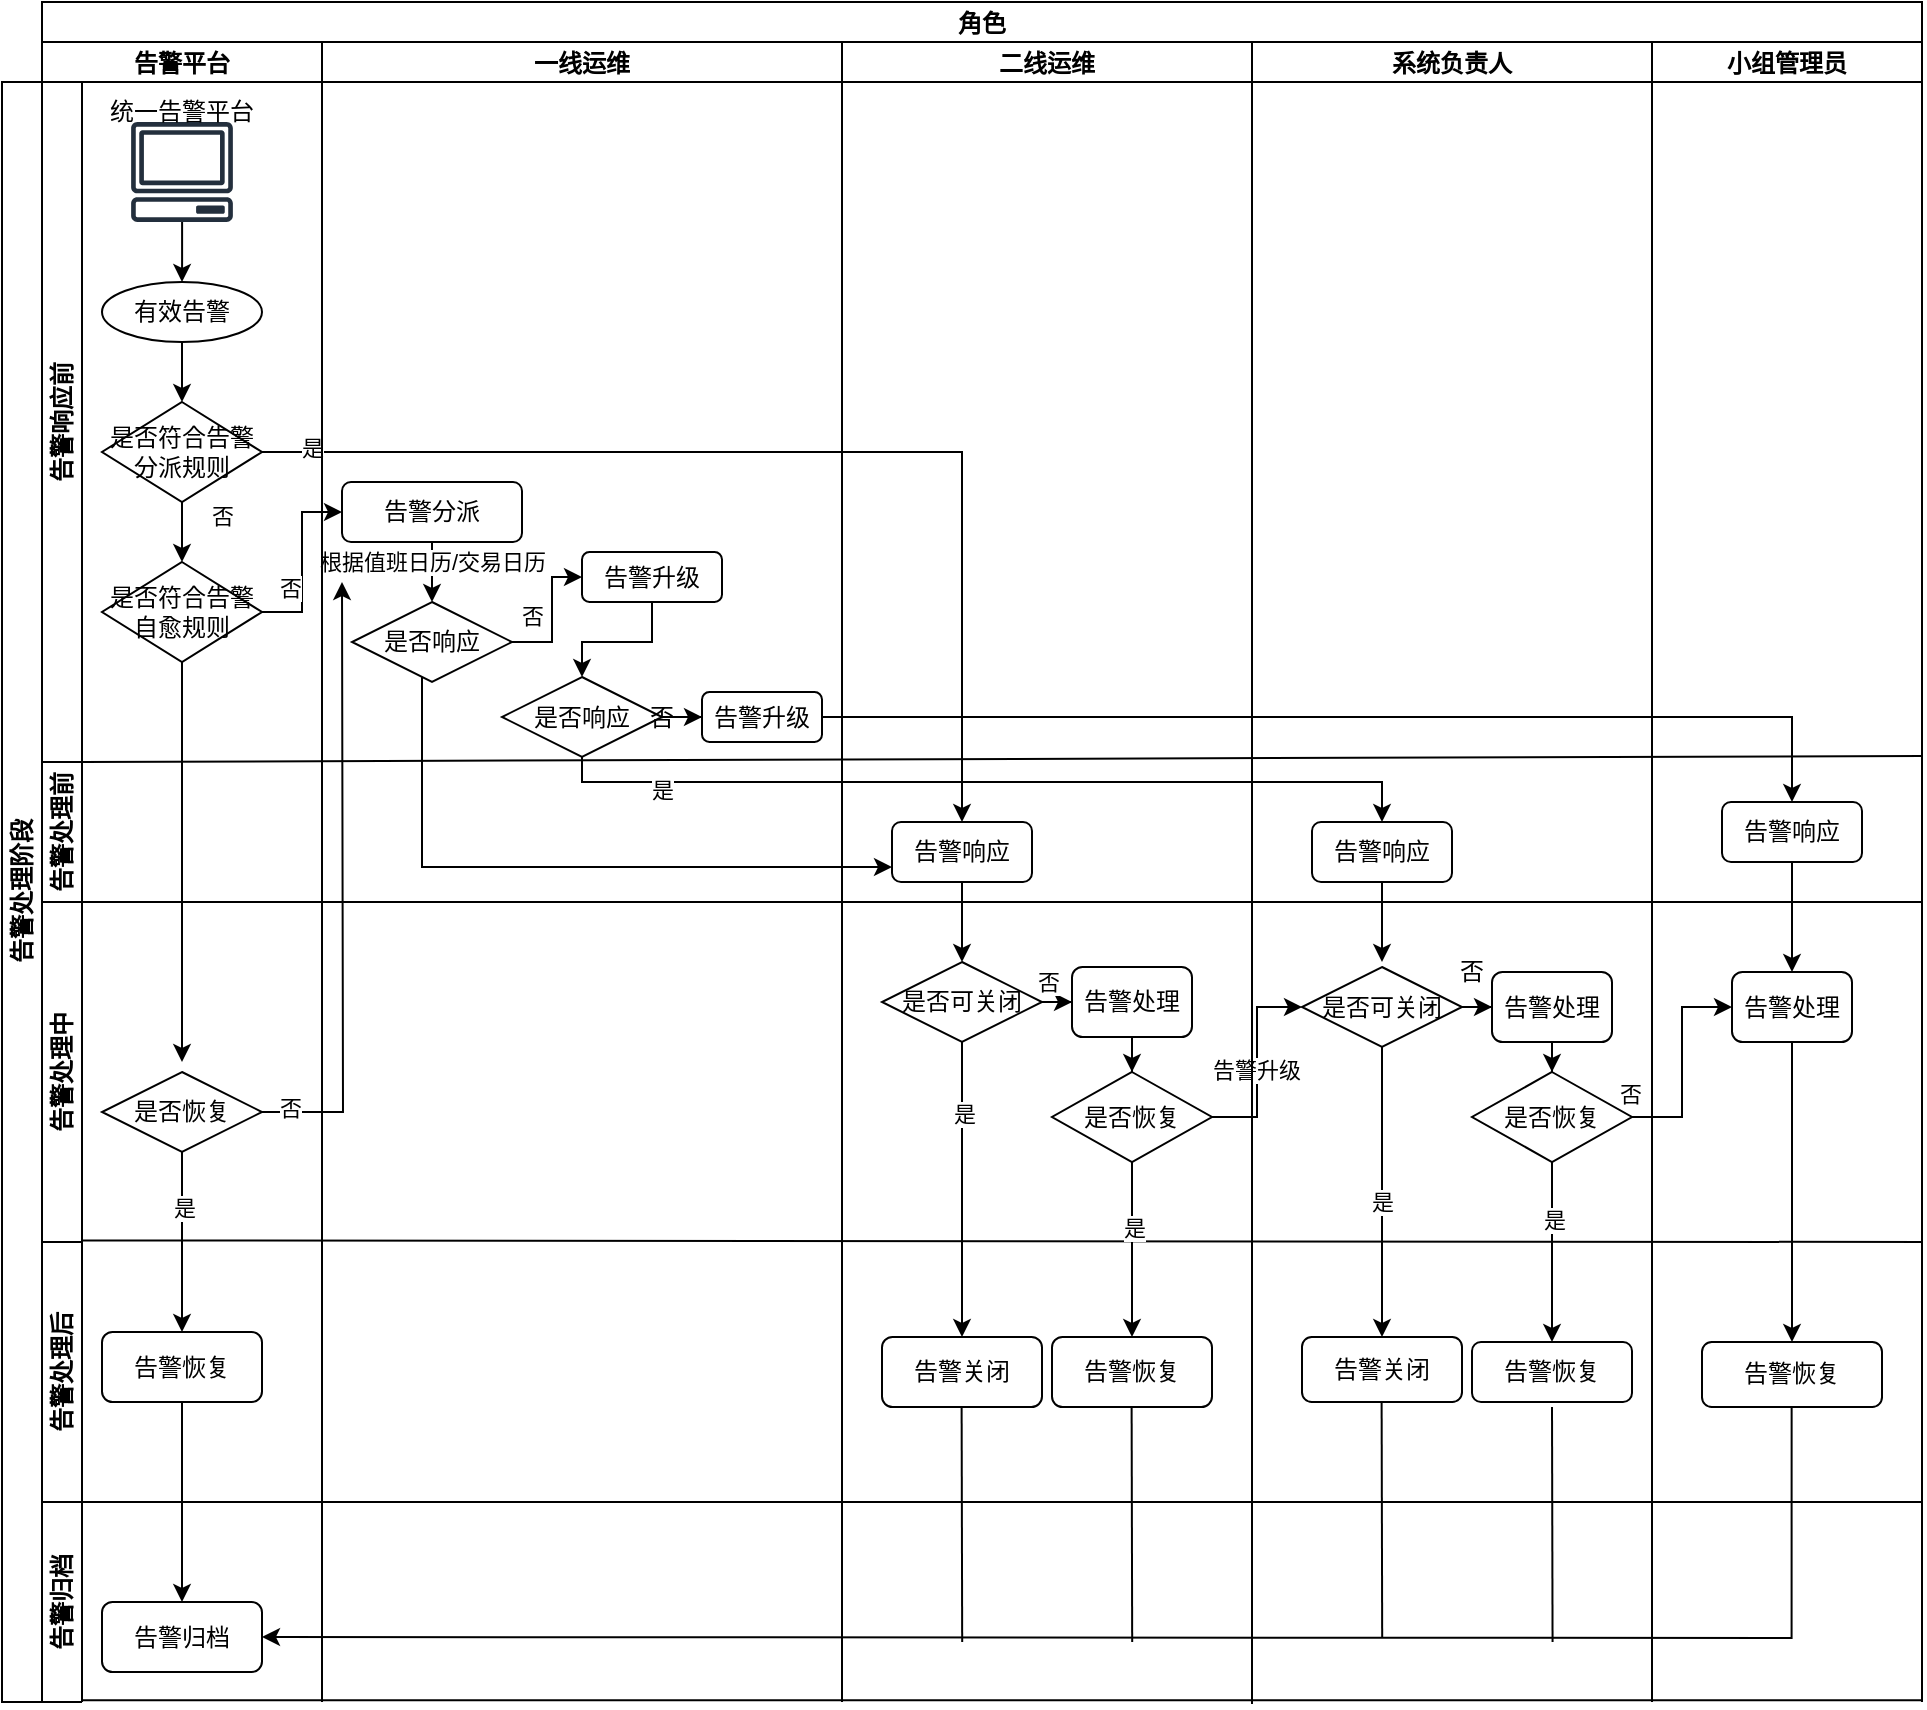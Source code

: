 <mxfile version="24.2.3" type="github">
  <diagram name="第 1 页" id="wJhEwYLGdn9J4YAYP4-m">
    <mxGraphModel dx="1990" dy="927" grid="1" gridSize="10" guides="1" tooltips="1" connect="1" arrows="1" fold="1" page="1" pageScale="1" pageWidth="1169" pageHeight="1654" math="0" shadow="0">
      <root>
        <mxCell id="0" />
        <mxCell id="1" parent="0" />
        <mxCell id="CXjMhIONld0SCUVlDwSR-1" value="角色" style="swimlane;" parent="1" vertex="1">
          <mxGeometry x="280" y="200" width="940" height="20" as="geometry" />
        </mxCell>
        <mxCell id="CXjMhIONld0SCUVlDwSR-2" value="告警处理阶段" style="swimlane;childLayout=stackLayout;resizeParent=1;resizeParentMax=0;horizontal=0;startSize=20;horizontalStack=0;html=1;" parent="1" vertex="1" collapsed="1">
          <mxGeometry x="260" y="240" width="20" height="810" as="geometry">
            <mxRectangle x="80" y="320" width="480" height="30" as="alternateBounds" />
          </mxGeometry>
        </mxCell>
        <mxCell id="CXjMhIONld0SCUVlDwSR-3" value="告警平台" style="swimlane;" parent="1" vertex="1">
          <mxGeometry x="280" y="220" width="140" height="20" as="geometry" />
        </mxCell>
        <mxCell id="CXjMhIONld0SCUVlDwSR-5" value="二线运维" style="swimlane;startSize=23;" parent="1" vertex="1">
          <mxGeometry x="680" y="220" width="205" height="20" as="geometry" />
        </mxCell>
        <mxCell id="CXjMhIONld0SCUVlDwSR-6" value="小组管理员" style="swimlane;startSize=23;" parent="1" vertex="1">
          <mxGeometry x="1085" y="220" width="135" height="20" as="geometry" />
        </mxCell>
        <mxCell id="CXjMhIONld0SCUVlDwSR-20" value="告警响应前" style="swimlane;horizontal=0;whiteSpace=wrap;html=1;startSize=23;" parent="1" vertex="1">
          <mxGeometry x="280" y="240" width="20" height="340" as="geometry" />
        </mxCell>
        <mxCell id="CXjMhIONld0SCUVlDwSR-21" value="告警处理前" style="swimlane;horizontal=0;whiteSpace=wrap;html=1;startSize=23;" parent="1" vertex="1">
          <mxGeometry x="280" y="580" width="20" height="70" as="geometry" />
        </mxCell>
        <mxCell id="CXjMhIONld0SCUVlDwSR-22" value="告警处理中" style="swimlane;horizontal=0;whiteSpace=wrap;html=1;startSize=23;" parent="1" vertex="1">
          <mxGeometry x="280" y="650" width="20" height="170" as="geometry" />
        </mxCell>
        <mxCell id="CXjMhIONld0SCUVlDwSR-23" value="告警处理后" style="swimlane;horizontal=0;whiteSpace=wrap;html=1;startSize=23;" parent="1" vertex="1">
          <mxGeometry x="280" y="820" width="20" height="130" as="geometry" />
        </mxCell>
        <mxCell id="RKpKivzAUTmtEg0wPXKK-10" style="edgeStyle=orthogonalEdgeStyle;rounded=0;orthogonalLoop=1;jettySize=auto;html=1;entryX=0.5;entryY=0;entryDx=0;entryDy=0;" edge="1" parent="1" source="CXjMhIONld0SCUVlDwSR-24" target="CXjMhIONld0SCUVlDwSR-25">
          <mxGeometry relative="1" as="geometry" />
        </mxCell>
        <mxCell id="CXjMhIONld0SCUVlDwSR-24" value="有效告警" style="ellipse;whiteSpace=wrap;html=1;" parent="1" vertex="1">
          <mxGeometry x="310" y="340" width="80" height="30" as="geometry" />
        </mxCell>
        <mxCell id="CXjMhIONld0SCUVlDwSR-30" style="edgeStyle=orthogonalEdgeStyle;rounded=0;orthogonalLoop=1;jettySize=auto;html=1;entryX=0.5;entryY=0;entryDx=0;entryDy=0;" parent="1" source="CXjMhIONld0SCUVlDwSR-25" target="CXjMhIONld0SCUVlDwSR-29" edge="1">
          <mxGeometry relative="1" as="geometry" />
        </mxCell>
        <mxCell id="CXjMhIONld0SCUVlDwSR-31" value="是" style="edgeLabel;html=1;align=center;verticalAlign=middle;resizable=0;points=[];" parent="CXjMhIONld0SCUVlDwSR-30" vertex="1" connectable="0">
          <mxGeometry x="-0.908" y="2" relative="1" as="geometry">
            <mxPoint as="offset" />
          </mxGeometry>
        </mxCell>
        <mxCell id="RKpKivzAUTmtEg0wPXKK-13" style="edgeStyle=orthogonalEdgeStyle;rounded=0;orthogonalLoop=1;jettySize=auto;html=1;entryX=0.5;entryY=0;entryDx=0;entryDy=0;" edge="1" parent="1" source="CXjMhIONld0SCUVlDwSR-25" target="CXjMhIONld0SCUVlDwSR-26">
          <mxGeometry relative="1" as="geometry" />
        </mxCell>
        <mxCell id="CXjMhIONld0SCUVlDwSR-25" value="是否符合告警分派规则" style="rhombus;whiteSpace=wrap;html=1;" parent="1" vertex="1">
          <mxGeometry x="310" y="400" width="80" height="50" as="geometry" />
        </mxCell>
        <mxCell id="CXjMhIONld0SCUVlDwSR-39" value="" style="edgeStyle=orthogonalEdgeStyle;rounded=0;orthogonalLoop=1;jettySize=auto;html=1;entryX=0;entryY=0.5;entryDx=0;entryDy=0;" parent="1" source="CXjMhIONld0SCUVlDwSR-26" target="CXjMhIONld0SCUVlDwSR-38" edge="1">
          <mxGeometry relative="1" as="geometry" />
        </mxCell>
        <mxCell id="CXjMhIONld0SCUVlDwSR-44" value="否" style="edgeLabel;html=1;align=center;verticalAlign=middle;resizable=0;points=[];" parent="CXjMhIONld0SCUVlDwSR-39" vertex="1" connectable="0">
          <mxGeometry x="-0.257" y="1" relative="1" as="geometry">
            <mxPoint x="-5" y="1" as="offset" />
          </mxGeometry>
        </mxCell>
        <mxCell id="RKpKivzAUTmtEg0wPXKK-48" style="edgeStyle=orthogonalEdgeStyle;rounded=0;orthogonalLoop=1;jettySize=auto;html=1;" edge="1" parent="1" source="CXjMhIONld0SCUVlDwSR-26">
          <mxGeometry relative="1" as="geometry">
            <mxPoint x="350" y="730" as="targetPoint" />
          </mxGeometry>
        </mxCell>
        <mxCell id="CXjMhIONld0SCUVlDwSR-26" value="是否符合告警自愈规则" style="rhombus;whiteSpace=wrap;html=1;" parent="1" vertex="1">
          <mxGeometry x="310" y="480" width="80" height="50" as="geometry" />
        </mxCell>
        <mxCell id="CXjMhIONld0SCUVlDwSR-35" value="" style="edgeStyle=orthogonalEdgeStyle;rounded=0;orthogonalLoop=1;jettySize=auto;html=1;" parent="1" source="CXjMhIONld0SCUVlDwSR-29" edge="1">
          <mxGeometry relative="1" as="geometry">
            <mxPoint x="740" y="680" as="targetPoint" />
          </mxGeometry>
        </mxCell>
        <mxCell id="CXjMhIONld0SCUVlDwSR-29" value="告警响应" style="rounded=1;whiteSpace=wrap;html=1;" parent="1" vertex="1">
          <mxGeometry x="705" y="610" width="70" height="30" as="geometry" />
        </mxCell>
        <mxCell id="CXjMhIONld0SCUVlDwSR-33" style="edgeStyle=orthogonalEdgeStyle;rounded=0;orthogonalLoop=1;jettySize=auto;html=1;exitX=0.5;exitY=1;exitDx=0;exitDy=0;" parent="1" source="CXjMhIONld0SCUVlDwSR-21" target="CXjMhIONld0SCUVlDwSR-21" edge="1">
          <mxGeometry relative="1" as="geometry" />
        </mxCell>
        <mxCell id="CXjMhIONld0SCUVlDwSR-51" value="" style="edgeStyle=orthogonalEdgeStyle;rounded=0;orthogonalLoop=1;jettySize=auto;html=1;" parent="1" source="CXjMhIONld0SCUVlDwSR-38" target="CXjMhIONld0SCUVlDwSR-48" edge="1">
          <mxGeometry relative="1" as="geometry" />
        </mxCell>
        <mxCell id="CXjMhIONld0SCUVlDwSR-55" value="根据值班日历/交易日历" style="edgeLabel;html=1;align=center;verticalAlign=middle;resizable=0;points=[];" parent="CXjMhIONld0SCUVlDwSR-51" vertex="1" connectable="0">
          <mxGeometry x="-0.619" relative="1" as="geometry">
            <mxPoint as="offset" />
          </mxGeometry>
        </mxCell>
        <mxCell id="CXjMhIONld0SCUVlDwSR-38" value="告警分派" style="whiteSpace=wrap;html=1;rounded=1;" parent="1" vertex="1">
          <mxGeometry x="430" y="440" width="90" height="30" as="geometry" />
        </mxCell>
        <mxCell id="RKpKivzAUTmtEg0wPXKK-90" value="" style="edgeStyle=orthogonalEdgeStyle;rounded=0;orthogonalLoop=1;jettySize=auto;html=1;" edge="1" parent="1" source="CXjMhIONld0SCUVlDwSR-42" target="RKpKivzAUTmtEg0wPXKK-89">
          <mxGeometry relative="1" as="geometry" />
        </mxCell>
        <mxCell id="CXjMhIONld0SCUVlDwSR-42" value="告警恢复" style="rounded=1;whiteSpace=wrap;html=1;" parent="1" vertex="1">
          <mxGeometry x="310" y="865" width="80" height="35" as="geometry" />
        </mxCell>
        <mxCell id="RKpKivzAUTmtEg0wPXKK-62" value="" style="edgeStyle=orthogonalEdgeStyle;rounded=0;orthogonalLoop=1;jettySize=auto;html=1;" edge="1" parent="1" source="CXjMhIONld0SCUVlDwSR-48" target="RKpKivzAUTmtEg0wPXKK-61">
          <mxGeometry relative="1" as="geometry" />
        </mxCell>
        <mxCell id="RKpKivzAUTmtEg0wPXKK-67" style="edgeStyle=orthogonalEdgeStyle;rounded=0;orthogonalLoop=1;jettySize=auto;html=1;entryX=0;entryY=0.75;entryDx=0;entryDy=0;" edge="1" parent="1" source="CXjMhIONld0SCUVlDwSR-48" target="CXjMhIONld0SCUVlDwSR-29">
          <mxGeometry relative="1" as="geometry">
            <Array as="points">
              <mxPoint x="470" y="633" />
            </Array>
          </mxGeometry>
        </mxCell>
        <mxCell id="CXjMhIONld0SCUVlDwSR-48" value="是否响应" style="rhombus;whiteSpace=wrap;html=1;rounded=0;" parent="1" vertex="1">
          <mxGeometry x="435" y="500" width="80" height="40" as="geometry" />
        </mxCell>
        <mxCell id="RKpKivzAUTmtEg0wPXKK-40" style="edgeStyle=orthogonalEdgeStyle;rounded=0;orthogonalLoop=1;jettySize=auto;html=1;" edge="1" parent="1" source="CXjMhIONld0SCUVlDwSR-54">
          <mxGeometry relative="1" as="geometry">
            <mxPoint x="950" y="680" as="targetPoint" />
          </mxGeometry>
        </mxCell>
        <mxCell id="CXjMhIONld0SCUVlDwSR-54" value="告警响应" style="rounded=1;whiteSpace=wrap;html=1;" parent="1" vertex="1">
          <mxGeometry x="915" y="610" width="70" height="30" as="geometry" />
        </mxCell>
        <mxCell id="CXjMhIONld0SCUVlDwSR-63" value="" style="endArrow=none;html=1;rounded=0;entryX=0;entryY=1;entryDx=0;entryDy=0;" parent="1" edge="1" target="CXjMhIONld0SCUVlDwSR-4">
          <mxGeometry width="50" height="50" relative="1" as="geometry">
            <mxPoint x="420" y="1050" as="sourcePoint" />
            <mxPoint x="420" y="350" as="targetPoint" />
          </mxGeometry>
        </mxCell>
        <mxCell id="CXjMhIONld0SCUVlDwSR-66" value="" style="endArrow=none;html=1;rounded=0;entryX=0;entryY=1;entryDx=0;entryDy=0;" parent="1" edge="1" target="CXjMhIONld0SCUVlDwSR-6">
          <mxGeometry width="50" height="50" relative="1" as="geometry">
            <mxPoint x="1085" y="1050" as="sourcePoint" />
            <mxPoint x="1084.84" y="340" as="targetPoint" />
          </mxGeometry>
        </mxCell>
        <mxCell id="CXjMhIONld0SCUVlDwSR-68" value="" style="endArrow=none;html=1;rounded=0;exitX=1;exitY=1;exitDx=0;exitDy=0;" parent="1" edge="1">
          <mxGeometry width="50" height="50" relative="1" as="geometry">
            <mxPoint x="300" y="819.2" as="sourcePoint" />
            <mxPoint x="1220" y="820" as="targetPoint" />
          </mxGeometry>
        </mxCell>
        <mxCell id="CXjMhIONld0SCUVlDwSR-69" value="" style="endArrow=none;html=1;rounded=0;exitX=1;exitY=1;exitDx=0;exitDy=0;" parent="1" edge="1">
          <mxGeometry width="50" height="50" relative="1" as="geometry">
            <mxPoint x="300" y="580" as="sourcePoint" />
            <mxPoint x="1220" y="576.97" as="targetPoint" />
          </mxGeometry>
        </mxCell>
        <mxCell id="CXjMhIONld0SCUVlDwSR-70" value="" style="endArrow=none;html=1;rounded=0;exitX=1;exitY=1;exitDx=0;exitDy=0;" parent="1" edge="1">
          <mxGeometry width="50" height="50" relative="1" as="geometry">
            <mxPoint x="300" y="650" as="sourcePoint" />
            <mxPoint x="1220" y="650" as="targetPoint" />
          </mxGeometry>
        </mxCell>
        <mxCell id="RKpKivzAUTmtEg0wPXKK-7" style="edgeStyle=orthogonalEdgeStyle;rounded=0;orthogonalLoop=1;jettySize=auto;html=1;" edge="1" parent="1" source="RKpKivzAUTmtEg0wPXKK-3">
          <mxGeometry relative="1" as="geometry">
            <mxPoint x="350" y="340" as="targetPoint" />
          </mxGeometry>
        </mxCell>
        <mxCell id="RKpKivzAUTmtEg0wPXKK-3" value="" style="sketch=0;outlineConnect=0;fontColor=#232F3E;gradientColor=none;fillColor=#232F3D;strokeColor=none;dashed=0;verticalLabelPosition=bottom;verticalAlign=top;align=center;html=1;fontSize=12;fontStyle=0;aspect=fixed;pointerEvents=1;shape=mxgraph.aws4.client;" vertex="1" parent="1">
          <mxGeometry x="324.34" y="260" width="51.32" height="50" as="geometry" />
        </mxCell>
        <mxCell id="RKpKivzAUTmtEg0wPXKK-8" value="统一告警平台" style="text;html=1;align=center;verticalAlign=middle;whiteSpace=wrap;rounded=0;" vertex="1" parent="1">
          <mxGeometry x="305" y="240" width="90" height="30" as="geometry" />
        </mxCell>
        <mxCell id="RKpKivzAUTmtEg0wPXKK-12" value="否" style="edgeLabel;html=1;align=center;verticalAlign=middle;resizable=0;points=[];" vertex="1" connectable="0" parent="1">
          <mxGeometry x="414" y="502.4" as="geometry">
            <mxPoint x="-44" y="-46" as="offset" />
          </mxGeometry>
        </mxCell>
        <mxCell id="RKpKivzAUTmtEg0wPXKK-17" style="edgeStyle=orthogonalEdgeStyle;rounded=0;orthogonalLoop=1;jettySize=auto;html=1;entryX=0.5;entryY=0;entryDx=0;entryDy=0;" edge="1" parent="1" source="RKpKivzAUTmtEg0wPXKK-14" target="RKpKivzAUTmtEg0wPXKK-16">
          <mxGeometry relative="1" as="geometry" />
        </mxCell>
        <mxCell id="RKpKivzAUTmtEg0wPXKK-18" value="是" style="edgeLabel;html=1;align=center;verticalAlign=middle;resizable=0;points=[];" vertex="1" connectable="0" parent="RKpKivzAUTmtEg0wPXKK-17">
          <mxGeometry x="-0.511" y="1" relative="1" as="geometry">
            <mxPoint as="offset" />
          </mxGeometry>
        </mxCell>
        <mxCell id="RKpKivzAUTmtEg0wPXKK-20" value="" style="edgeStyle=orthogonalEdgeStyle;rounded=0;orthogonalLoop=1;jettySize=auto;html=1;" edge="1" parent="1" source="RKpKivzAUTmtEg0wPXKK-14" target="RKpKivzAUTmtEg0wPXKK-19">
          <mxGeometry relative="1" as="geometry" />
        </mxCell>
        <mxCell id="RKpKivzAUTmtEg0wPXKK-14" value="是否可关闭" style="rhombus;whiteSpace=wrap;html=1;" vertex="1" parent="1">
          <mxGeometry x="700" y="680" width="80" height="40" as="geometry" />
        </mxCell>
        <mxCell id="RKpKivzAUTmtEg0wPXKK-16" value="告警关闭" style="rounded=1;whiteSpace=wrap;html=1;" vertex="1" parent="1">
          <mxGeometry x="700" y="867.5" width="80" height="35" as="geometry" />
        </mxCell>
        <mxCell id="RKpKivzAUTmtEg0wPXKK-23" value="" style="edgeStyle=orthogonalEdgeStyle;rounded=0;orthogonalLoop=1;jettySize=auto;html=1;" edge="1" parent="1" source="RKpKivzAUTmtEg0wPXKK-19" target="RKpKivzAUTmtEg0wPXKK-22">
          <mxGeometry relative="1" as="geometry" />
        </mxCell>
        <mxCell id="RKpKivzAUTmtEg0wPXKK-19" value="告警处理" style="whiteSpace=wrap;html=1;rounded=1;" vertex="1" parent="1">
          <mxGeometry x="795" y="682.5" width="60" height="35" as="geometry" />
        </mxCell>
        <mxCell id="RKpKivzAUTmtEg0wPXKK-21" value="否" style="edgeLabel;html=1;align=center;verticalAlign=middle;resizable=0;points=[];" vertex="1" connectable="0" parent="1">
          <mxGeometry x="751.0" y="775.005" as="geometry">
            <mxPoint x="32" y="-85" as="offset" />
          </mxGeometry>
        </mxCell>
        <mxCell id="RKpKivzAUTmtEg0wPXKK-25" style="edgeStyle=orthogonalEdgeStyle;rounded=0;orthogonalLoop=1;jettySize=auto;html=1;entryX=0.5;entryY=0;entryDx=0;entryDy=0;" edge="1" parent="1" source="RKpKivzAUTmtEg0wPXKK-22" target="RKpKivzAUTmtEg0wPXKK-24">
          <mxGeometry relative="1" as="geometry">
            <mxPoint x="825.0" y="860" as="targetPoint" />
            <Array as="points" />
          </mxGeometry>
        </mxCell>
        <mxCell id="RKpKivzAUTmtEg0wPXKK-37" value="是" style="edgeLabel;html=1;align=center;verticalAlign=middle;resizable=0;points=[];" vertex="1" connectable="0" parent="RKpKivzAUTmtEg0wPXKK-25">
          <mxGeometry x="-0.256" y="1" relative="1" as="geometry">
            <mxPoint as="offset" />
          </mxGeometry>
        </mxCell>
        <mxCell id="RKpKivzAUTmtEg0wPXKK-39" style="edgeStyle=orthogonalEdgeStyle;rounded=0;orthogonalLoop=1;jettySize=auto;html=1;entryX=0;entryY=0.5;entryDx=0;entryDy=0;" edge="1" parent="1" source="RKpKivzAUTmtEg0wPXKK-22" target="RKpKivzAUTmtEg0wPXKK-28">
          <mxGeometry relative="1" as="geometry" />
        </mxCell>
        <mxCell id="RKpKivzAUTmtEg0wPXKK-22" value="是否恢复" style="rhombus;whiteSpace=wrap;html=1;" vertex="1" parent="1">
          <mxGeometry x="785" y="735" width="80" height="45" as="geometry" />
        </mxCell>
        <mxCell id="RKpKivzAUTmtEg0wPXKK-24" value="告警恢复" style="rounded=1;whiteSpace=wrap;html=1;" vertex="1" parent="1">
          <mxGeometry x="785" y="867.5" width="80" height="35" as="geometry" />
        </mxCell>
        <mxCell id="RKpKivzAUTmtEg0wPXKK-26" value="系统负责人" style="swimlane;startSize=23;" vertex="1" parent="1">
          <mxGeometry x="885" y="220" width="200" height="20" as="geometry" />
        </mxCell>
        <mxCell id="RKpKivzAUTmtEg0wPXKK-31" value="" style="edgeStyle=orthogonalEdgeStyle;rounded=0;orthogonalLoop=1;jettySize=auto;html=1;" edge="1" parent="1" source="RKpKivzAUTmtEg0wPXKK-28" target="RKpKivzAUTmtEg0wPXKK-29">
          <mxGeometry relative="1" as="geometry" />
        </mxCell>
        <mxCell id="RKpKivzAUTmtEg0wPXKK-34" value="" style="edgeStyle=orthogonalEdgeStyle;rounded=0;orthogonalLoop=1;jettySize=auto;html=1;" edge="1" parent="1" source="RKpKivzAUTmtEg0wPXKK-28" target="RKpKivzAUTmtEg0wPXKK-33">
          <mxGeometry relative="1" as="geometry">
            <Array as="points">
              <mxPoint x="950" y="840" />
              <mxPoint x="950" y="840" />
            </Array>
          </mxGeometry>
        </mxCell>
        <mxCell id="RKpKivzAUTmtEg0wPXKK-102" value="是" style="edgeLabel;html=1;align=center;verticalAlign=middle;resizable=0;points=[];" vertex="1" connectable="0" parent="RKpKivzAUTmtEg0wPXKK-34">
          <mxGeometry x="-0.052" relative="1" as="geometry">
            <mxPoint y="9" as="offset" />
          </mxGeometry>
        </mxCell>
        <mxCell id="RKpKivzAUTmtEg0wPXKK-28" value="是否可关闭" style="rhombus;whiteSpace=wrap;html=1;" vertex="1" parent="1">
          <mxGeometry x="910" y="682.5" width="80" height="40" as="geometry" />
        </mxCell>
        <mxCell id="RKpKivzAUTmtEg0wPXKK-36" value="" style="edgeStyle=orthogonalEdgeStyle;rounded=0;orthogonalLoop=1;jettySize=auto;html=1;" edge="1" parent="1" source="RKpKivzAUTmtEg0wPXKK-29" target="RKpKivzAUTmtEg0wPXKK-35">
          <mxGeometry relative="1" as="geometry" />
        </mxCell>
        <mxCell id="RKpKivzAUTmtEg0wPXKK-29" value="告警处理" style="whiteSpace=wrap;html=1;rounded=1;" vertex="1" parent="1">
          <mxGeometry x="1005" y="685" width="60" height="35" as="geometry" />
        </mxCell>
        <mxCell id="RKpKivzAUTmtEg0wPXKK-32" value="否" style="text;html=1;align=center;verticalAlign=middle;whiteSpace=wrap;rounded=0;" vertex="1" parent="1">
          <mxGeometry x="965" y="670" width="60" height="30" as="geometry" />
        </mxCell>
        <mxCell id="RKpKivzAUTmtEg0wPXKK-33" value="告警关闭" style="rounded=1;whiteSpace=wrap;html=1;" vertex="1" parent="1">
          <mxGeometry x="910" y="867.5" width="80" height="32.5" as="geometry" />
        </mxCell>
        <mxCell id="RKpKivzAUTmtEg0wPXKK-43" value="" style="edgeStyle=orthogonalEdgeStyle;rounded=0;orthogonalLoop=1;jettySize=auto;html=1;" edge="1" parent="1" source="RKpKivzAUTmtEg0wPXKK-35" target="RKpKivzAUTmtEg0wPXKK-42">
          <mxGeometry relative="1" as="geometry" />
        </mxCell>
        <mxCell id="RKpKivzAUTmtEg0wPXKK-45" value="是" style="edgeLabel;html=1;align=center;verticalAlign=middle;resizable=0;points=[];" vertex="1" connectable="0" parent="RKpKivzAUTmtEg0wPXKK-43">
          <mxGeometry x="-0.356" y="1" relative="1" as="geometry">
            <mxPoint as="offset" />
          </mxGeometry>
        </mxCell>
        <mxCell id="RKpKivzAUTmtEg0wPXKK-54" style="edgeStyle=orthogonalEdgeStyle;rounded=0;orthogonalLoop=1;jettySize=auto;html=1;entryX=0;entryY=0.5;entryDx=0;entryDy=0;" edge="1" parent="1" source="RKpKivzAUTmtEg0wPXKK-35" target="RKpKivzAUTmtEg0wPXKK-53">
          <mxGeometry relative="1" as="geometry" />
        </mxCell>
        <mxCell id="RKpKivzAUTmtEg0wPXKK-35" value="是否恢复" style="rhombus;whiteSpace=wrap;html=1;" vertex="1" parent="1">
          <mxGeometry x="995" y="735" width="80" height="45" as="geometry" />
        </mxCell>
        <mxCell id="RKpKivzAUTmtEg0wPXKK-41" value="告警升级" style="edgeLabel;html=1;align=center;verticalAlign=middle;resizable=0;points=[];" vertex="1" connectable="0" parent="1">
          <mxGeometry x="855.0" y="827" as="geometry">
            <mxPoint x="32" y="-93" as="offset" />
          </mxGeometry>
        </mxCell>
        <mxCell id="RKpKivzAUTmtEg0wPXKK-42" value="告警恢复" style="rounded=1;whiteSpace=wrap;html=1;" vertex="1" parent="1">
          <mxGeometry x="995" y="870" width="80" height="30" as="geometry" />
        </mxCell>
        <mxCell id="RKpKivzAUTmtEg0wPXKK-49" value="" style="edgeStyle=orthogonalEdgeStyle;rounded=0;orthogonalLoop=1;jettySize=auto;html=1;" edge="1" parent="1" source="RKpKivzAUTmtEg0wPXKK-47" target="CXjMhIONld0SCUVlDwSR-42">
          <mxGeometry relative="1" as="geometry" />
        </mxCell>
        <mxCell id="RKpKivzAUTmtEg0wPXKK-50" value="是" style="edgeLabel;html=1;align=center;verticalAlign=middle;resizable=0;points=[];" vertex="1" connectable="0" parent="RKpKivzAUTmtEg0wPXKK-49">
          <mxGeometry x="-0.378" y="1" relative="1" as="geometry">
            <mxPoint as="offset" />
          </mxGeometry>
        </mxCell>
        <mxCell id="RKpKivzAUTmtEg0wPXKK-51" style="edgeStyle=orthogonalEdgeStyle;rounded=0;orthogonalLoop=1;jettySize=auto;html=1;" edge="1" parent="1" source="RKpKivzAUTmtEg0wPXKK-47">
          <mxGeometry relative="1" as="geometry">
            <mxPoint x="430" y="490" as="targetPoint" />
          </mxGeometry>
        </mxCell>
        <mxCell id="RKpKivzAUTmtEg0wPXKK-52" value="否" style="edgeLabel;html=1;align=center;verticalAlign=middle;resizable=0;points=[];" vertex="1" connectable="0" parent="RKpKivzAUTmtEg0wPXKK-51">
          <mxGeometry x="-0.908" y="2" relative="1" as="geometry">
            <mxPoint as="offset" />
          </mxGeometry>
        </mxCell>
        <mxCell id="RKpKivzAUTmtEg0wPXKK-47" value="是否恢复" style="rhombus;whiteSpace=wrap;html=1;" vertex="1" parent="1">
          <mxGeometry x="310" y="735" width="80" height="40" as="geometry" />
        </mxCell>
        <mxCell id="RKpKivzAUTmtEg0wPXKK-58" value="" style="edgeStyle=orthogonalEdgeStyle;rounded=0;orthogonalLoop=1;jettySize=auto;html=1;" edge="1" parent="1" source="RKpKivzAUTmtEg0wPXKK-53" target="RKpKivzAUTmtEg0wPXKK-57">
          <mxGeometry relative="1" as="geometry" />
        </mxCell>
        <mxCell id="RKpKivzAUTmtEg0wPXKK-53" value="告警处理" style="whiteSpace=wrap;html=1;rounded=1;" vertex="1" parent="1">
          <mxGeometry x="1125" y="685" width="60" height="35" as="geometry" />
        </mxCell>
        <mxCell id="RKpKivzAUTmtEg0wPXKK-55" value="否" style="edgeLabel;html=1;align=center;verticalAlign=middle;resizable=0;points=[];" vertex="1" connectable="0" parent="1">
          <mxGeometry x="1035" y="790" as="geometry">
            <mxPoint x="39" y="-44" as="offset" />
          </mxGeometry>
        </mxCell>
        <mxCell id="RKpKivzAUTmtEg0wPXKK-95" style="edgeStyle=orthogonalEdgeStyle;rounded=0;orthogonalLoop=1;jettySize=auto;html=1;entryX=1;entryY=0.5;entryDx=0;entryDy=0;" edge="1" parent="1" target="RKpKivzAUTmtEg0wPXKK-89">
          <mxGeometry relative="1" as="geometry">
            <mxPoint x="1154.82" y="902.5" as="sourcePoint" />
            <mxPoint x="375.66" y="1020.475" as="targetPoint" />
            <Array as="points">
              <mxPoint x="1155" y="1018" />
              <mxPoint x="1146" y="1018" />
            </Array>
          </mxGeometry>
        </mxCell>
        <mxCell id="RKpKivzAUTmtEg0wPXKK-57" value="告警恢复" style="whiteSpace=wrap;html=1;rounded=1;" vertex="1" parent="1">
          <mxGeometry x="1110" y="870" width="90" height="32.5" as="geometry" />
        </mxCell>
        <mxCell id="RKpKivzAUTmtEg0wPXKK-60" value="" style="edgeStyle=orthogonalEdgeStyle;rounded=0;orthogonalLoop=1;jettySize=auto;html=1;" edge="1" parent="1" source="RKpKivzAUTmtEg0wPXKK-59" target="RKpKivzAUTmtEg0wPXKK-53">
          <mxGeometry relative="1" as="geometry" />
        </mxCell>
        <mxCell id="RKpKivzAUTmtEg0wPXKK-59" value="告警响应" style="rounded=1;whiteSpace=wrap;html=1;" vertex="1" parent="1">
          <mxGeometry x="1120" y="600" width="70" height="30" as="geometry" />
        </mxCell>
        <mxCell id="RKpKivzAUTmtEg0wPXKK-68" value="" style="edgeStyle=orthogonalEdgeStyle;rounded=0;orthogonalLoop=1;jettySize=auto;html=1;" edge="1" parent="1" source="RKpKivzAUTmtEg0wPXKK-61" target="RKpKivzAUTmtEg0wPXKK-66">
          <mxGeometry relative="1" as="geometry" />
        </mxCell>
        <mxCell id="RKpKivzAUTmtEg0wPXKK-61" value="告警升级" style="rounded=1;whiteSpace=wrap;html=1;" vertex="1" parent="1">
          <mxGeometry x="550" y="475" width="70" height="25" as="geometry" />
        </mxCell>
        <mxCell id="RKpKivzAUTmtEg0wPXKK-63" value="否" style="edgeLabel;html=1;align=center;verticalAlign=middle;resizable=0;points=[];" vertex="1" connectable="0" parent="1">
          <mxGeometry x="477.034" y="593.034" as="geometry">
            <mxPoint x="48" y="-86" as="offset" />
          </mxGeometry>
        </mxCell>
        <mxCell id="CXjMhIONld0SCUVlDwSR-4" value="一线运维" style="swimlane;" parent="1" vertex="1">
          <mxGeometry x="420" y="220" width="260" height="20" as="geometry" />
        </mxCell>
        <mxCell id="RKpKivzAUTmtEg0wPXKK-73" value="" style="edgeStyle=orthogonalEdgeStyle;rounded=0;orthogonalLoop=1;jettySize=auto;html=1;" edge="1" parent="1" source="RKpKivzAUTmtEg0wPXKK-66" target="RKpKivzAUTmtEg0wPXKK-71">
          <mxGeometry relative="1" as="geometry" />
        </mxCell>
        <mxCell id="RKpKivzAUTmtEg0wPXKK-77" style="edgeStyle=orthogonalEdgeStyle;rounded=0;orthogonalLoop=1;jettySize=auto;html=1;entryX=0.5;entryY=0;entryDx=0;entryDy=0;" edge="1" parent="1" source="RKpKivzAUTmtEg0wPXKK-66" target="CXjMhIONld0SCUVlDwSR-54">
          <mxGeometry relative="1" as="geometry">
            <Array as="points">
              <mxPoint x="550" y="590" />
              <mxPoint x="950" y="590" />
            </Array>
          </mxGeometry>
        </mxCell>
        <mxCell id="RKpKivzAUTmtEg0wPXKK-78" value="是" style="edgeLabel;html=1;align=center;verticalAlign=middle;resizable=0;points=[];" vertex="1" connectable="0" parent="RKpKivzAUTmtEg0wPXKK-77">
          <mxGeometry x="-0.76" y="-4" relative="1" as="geometry">
            <mxPoint as="offset" />
          </mxGeometry>
        </mxCell>
        <mxCell id="RKpKivzAUTmtEg0wPXKK-66" value="是否响应" style="rhombus;whiteSpace=wrap;html=1;rounded=0;" vertex="1" parent="1">
          <mxGeometry x="510" y="537.5" width="80" height="40" as="geometry" />
        </mxCell>
        <mxCell id="RKpKivzAUTmtEg0wPXKK-76" style="edgeStyle=orthogonalEdgeStyle;rounded=0;orthogonalLoop=1;jettySize=auto;html=1;entryX=0.5;entryY=0;entryDx=0;entryDy=0;" edge="1" parent="1" source="RKpKivzAUTmtEg0wPXKK-71" target="RKpKivzAUTmtEg0wPXKK-59">
          <mxGeometry relative="1" as="geometry" />
        </mxCell>
        <mxCell id="RKpKivzAUTmtEg0wPXKK-71" value="告警升级" style="rounded=1;whiteSpace=wrap;html=1;" vertex="1" parent="1">
          <mxGeometry x="610" y="545" width="60" height="25" as="geometry" />
        </mxCell>
        <mxCell id="RKpKivzAUTmtEg0wPXKK-74" value="否" style="text;html=1;align=center;verticalAlign=middle;whiteSpace=wrap;rounded=0;" vertex="1" parent="1">
          <mxGeometry x="560" y="542.5" width="60" height="30" as="geometry" />
        </mxCell>
        <mxCell id="RKpKivzAUTmtEg0wPXKK-83" value="" style="endArrow=none;html=1;rounded=0;entryX=1;entryY=1;entryDx=0;entryDy=0;" edge="1" parent="1" target="CXjMhIONld0SCUVlDwSR-4">
          <mxGeometry width="50" height="50" relative="1" as="geometry">
            <mxPoint x="680" y="943.81" as="sourcePoint" />
            <mxPoint x="680" y="250" as="targetPoint" />
            <Array as="points">
              <mxPoint x="680" y="1050" />
              <mxPoint x="680" y="944" />
            </Array>
          </mxGeometry>
        </mxCell>
        <mxCell id="RKpKivzAUTmtEg0wPXKK-85" value="" style="endArrow=none;html=1;rounded=0;entryX=1;entryY=1;entryDx=0;entryDy=0;" edge="1" parent="1" target="CXjMhIONld0SCUVlDwSR-6">
          <mxGeometry width="50" height="50" relative="1" as="geometry">
            <mxPoint x="1220" y="1050" as="sourcePoint" />
            <mxPoint x="1240" y="280" as="targetPoint" />
          </mxGeometry>
        </mxCell>
        <mxCell id="RKpKivzAUTmtEg0wPXKK-87" value="告警归档" style="swimlane;horizontal=0;whiteSpace=wrap;html=1;startSize=23;" vertex="1" parent="1">
          <mxGeometry x="280" y="950" width="20" height="100" as="geometry" />
        </mxCell>
        <mxCell id="RKpKivzAUTmtEg0wPXKK-88" value="" style="endArrow=none;html=1;rounded=0;exitX=1;exitY=0;exitDx=0;exitDy=0;" edge="1" parent="1" source="RKpKivzAUTmtEg0wPXKK-87">
          <mxGeometry width="50" height="50" relative="1" as="geometry">
            <mxPoint x="420" y="960" as="sourcePoint" />
            <mxPoint x="1220" y="950" as="targetPoint" />
          </mxGeometry>
        </mxCell>
        <mxCell id="RKpKivzAUTmtEg0wPXKK-89" value="告警归档" style="rounded=1;whiteSpace=wrap;html=1;" vertex="1" parent="1">
          <mxGeometry x="310" y="1000" width="80" height="35" as="geometry" />
        </mxCell>
        <mxCell id="RKpKivzAUTmtEg0wPXKK-91" value="" style="endArrow=none;html=1;rounded=0;exitX=1;exitY=0;exitDx=0;exitDy=0;" edge="1" parent="1">
          <mxGeometry width="50" height="50" relative="1" as="geometry">
            <mxPoint x="300" y="1049.13" as="sourcePoint" />
            <mxPoint x="1220" y="1049.13" as="targetPoint" />
          </mxGeometry>
        </mxCell>
        <mxCell id="RKpKivzAUTmtEg0wPXKK-96" value="" style="endArrow=none;html=1;rounded=0;" edge="1" parent="1">
          <mxGeometry width="50" height="50" relative="1" as="geometry">
            <mxPoint x="740.09" y="1020" as="sourcePoint" />
            <mxPoint x="739.81" y="902.5" as="targetPoint" />
          </mxGeometry>
        </mxCell>
        <mxCell id="RKpKivzAUTmtEg0wPXKK-97" value="" style="endArrow=none;html=1;rounded=0;" edge="1" parent="1">
          <mxGeometry width="50" height="50" relative="1" as="geometry">
            <mxPoint x="825.09" y="1020" as="sourcePoint" />
            <mxPoint x="824.81" y="902.5" as="targetPoint" />
          </mxGeometry>
        </mxCell>
        <mxCell id="RKpKivzAUTmtEg0wPXKK-98" value="" style="endArrow=none;html=1;rounded=0;" edge="1" parent="1">
          <mxGeometry width="50" height="50" relative="1" as="geometry">
            <mxPoint x="950.09" y="1017.5" as="sourcePoint" />
            <mxPoint x="949.81" y="900" as="targetPoint" />
          </mxGeometry>
        </mxCell>
        <mxCell id="RKpKivzAUTmtEg0wPXKK-99" value="" style="endArrow=none;html=1;rounded=0;" edge="1" parent="1">
          <mxGeometry width="50" height="50" relative="1" as="geometry">
            <mxPoint x="1035.28" y="1020" as="sourcePoint" />
            <mxPoint x="1035" y="902.5" as="targetPoint" />
          </mxGeometry>
        </mxCell>
        <mxCell id="RKpKivzAUTmtEg0wPXKK-101" value="" style="endArrow=none;html=1;rounded=0;" edge="1" parent="1">
          <mxGeometry width="50" height="50" relative="1" as="geometry">
            <mxPoint x="885" y="1051.026" as="sourcePoint" />
            <mxPoint x="885" y="240" as="targetPoint" />
          </mxGeometry>
        </mxCell>
      </root>
    </mxGraphModel>
  </diagram>
</mxfile>
